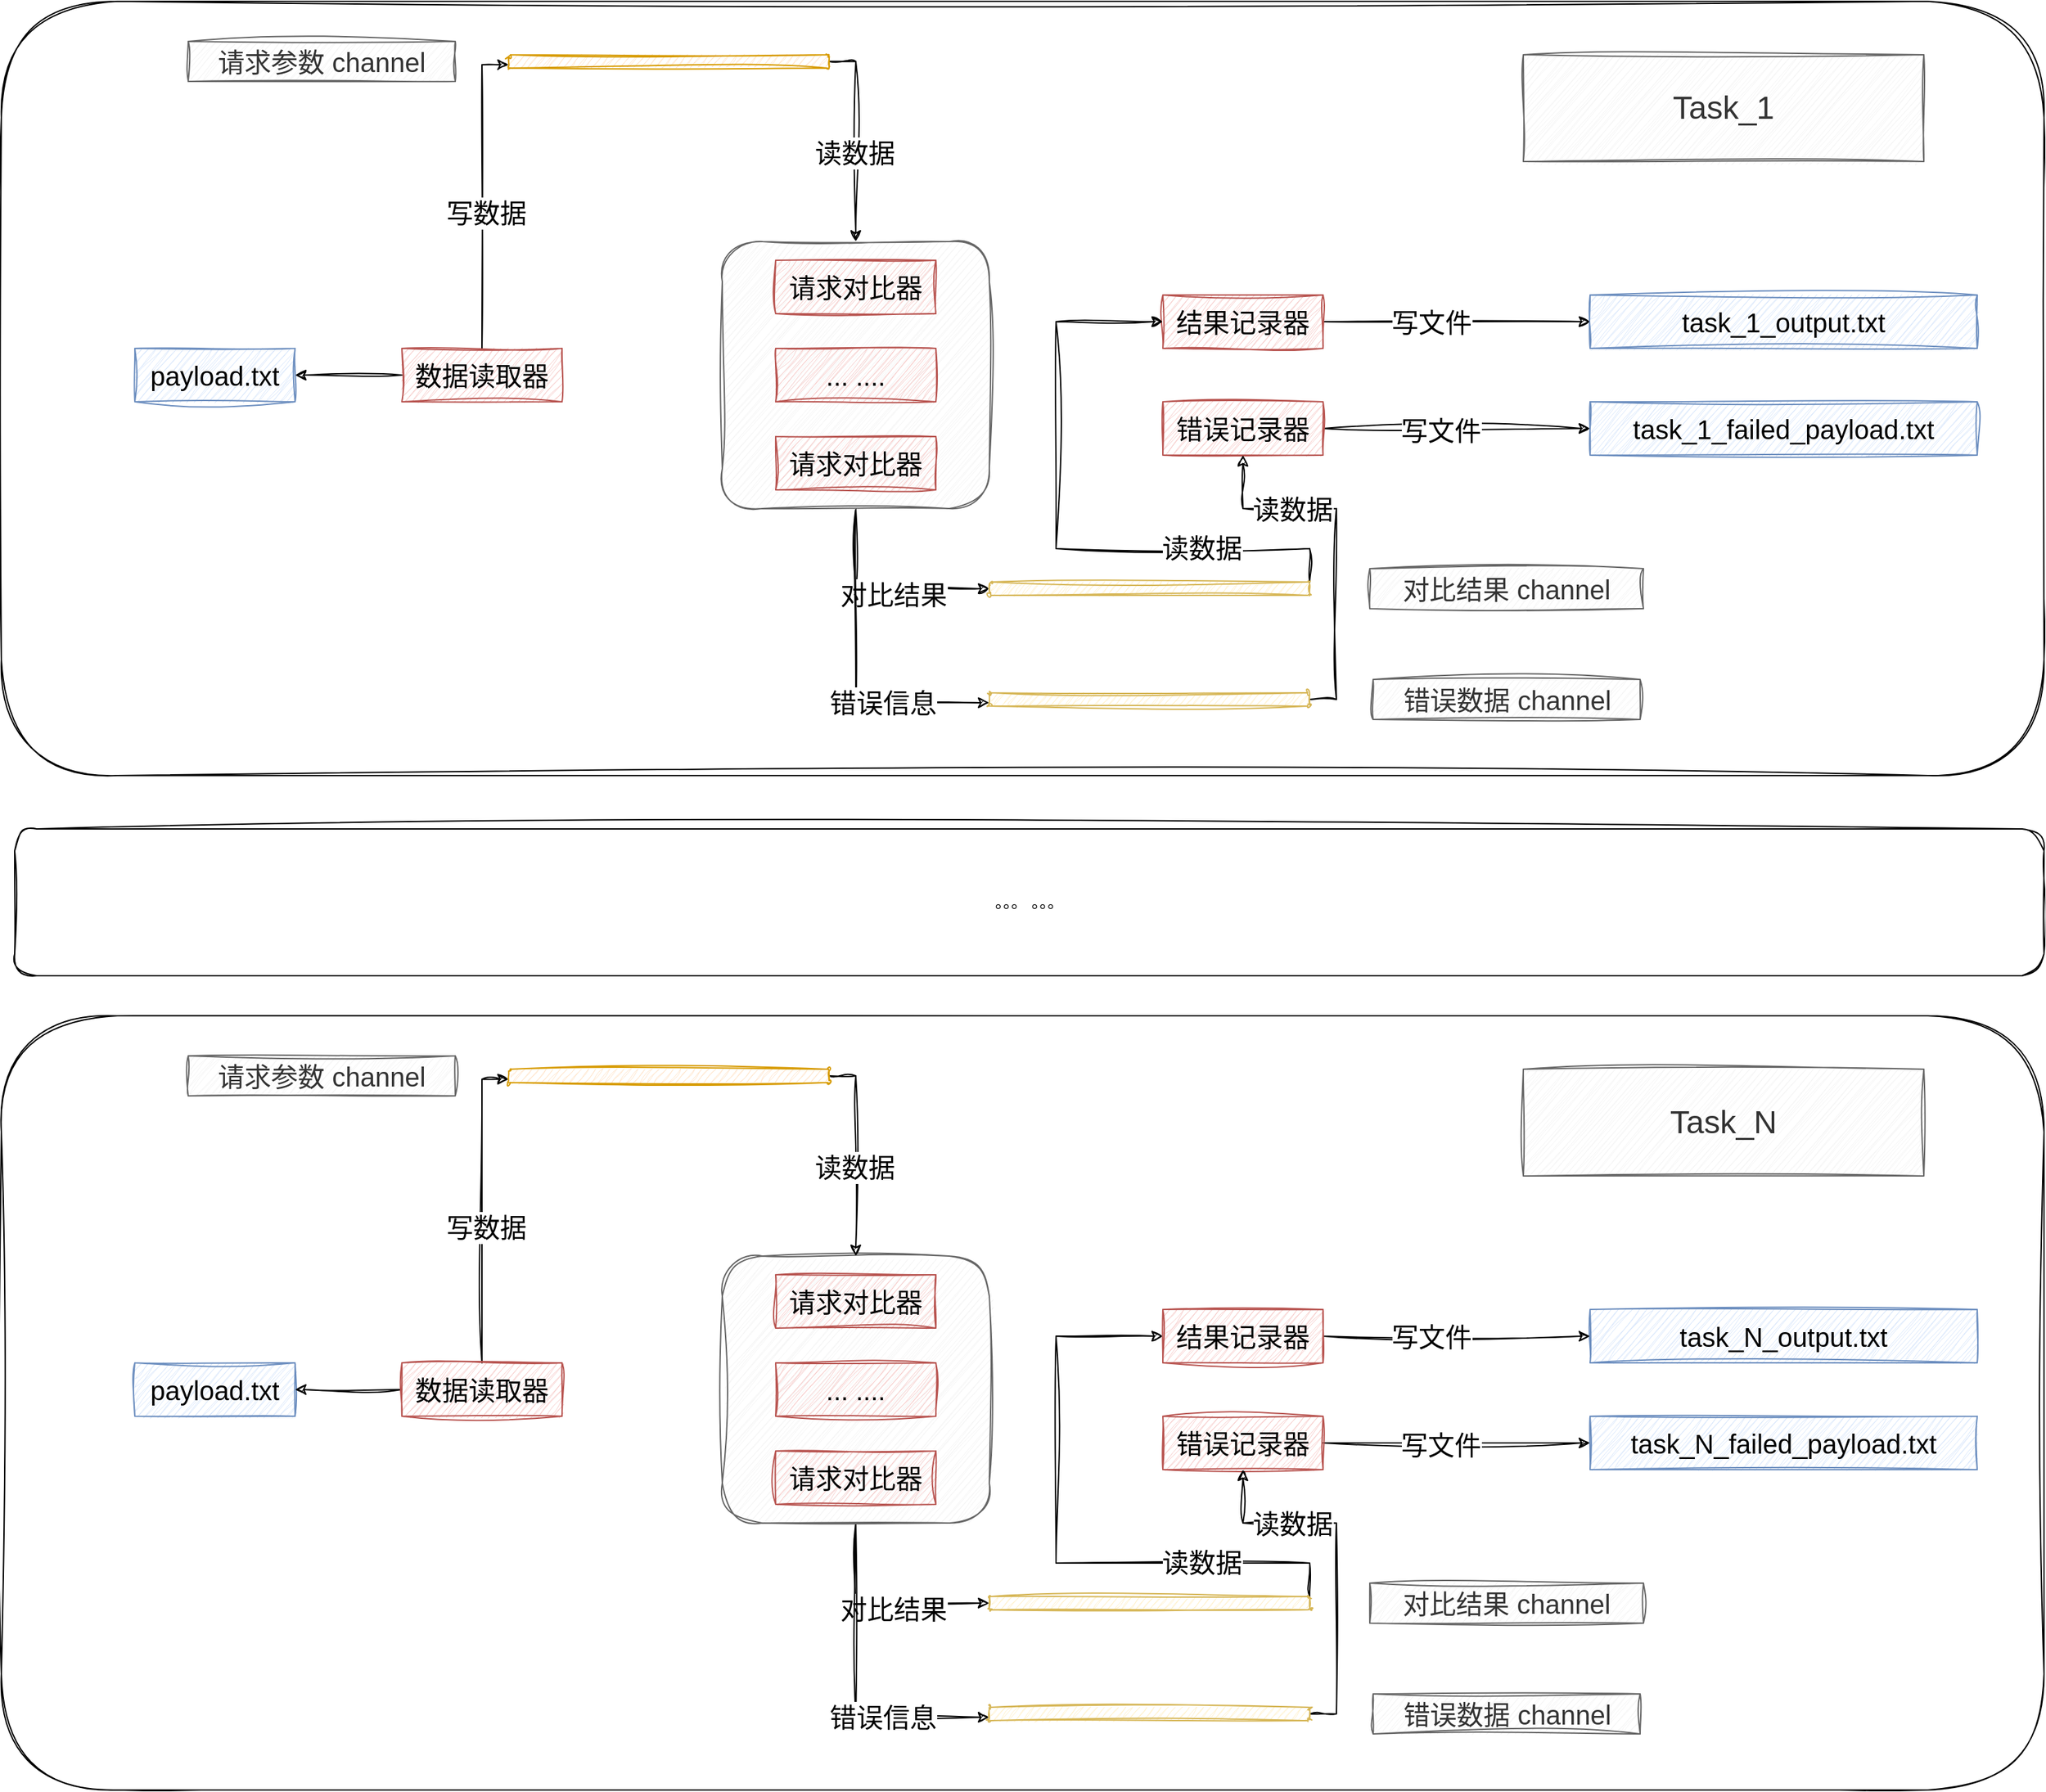 <mxfile version="27.1.4">
  <diagram name="第 1 页" id="gOwj-vQniG3H-YBWemjl">
    <mxGraphModel dx="2249" dy="1315" grid="1" gridSize="10" guides="1" tooltips="1" connect="1" arrows="1" fold="1" page="1" pageScale="1" pageWidth="4800" pageHeight="4800" math="0" shadow="0">
      <root>
        <mxCell id="0" />
        <mxCell id="1" parent="0" />
        <mxCell id="X8sbBprj1SlT98JKXLwf-49" value="" style="rounded=1;whiteSpace=wrap;html=1;sketch=1;curveFitting=1;jiggle=2;" vertex="1" parent="1">
          <mxGeometry x="380" y="600" width="1530" height="580" as="geometry" />
        </mxCell>
        <mxCell id="X8sbBprj1SlT98JKXLwf-50" style="edgeStyle=orthogonalEdgeStyle;rounded=0;orthogonalLoop=1;jettySize=auto;html=1;exitX=0.5;exitY=1;exitDx=0;exitDy=0;entryX=0;entryY=0.5;entryDx=0;entryDy=0;sketch=1;curveFitting=1;jiggle=2;" edge="1" parent="1" source="X8sbBprj1SlT98JKXLwf-54" target="X8sbBprj1SlT98JKXLwf-77">
          <mxGeometry relative="1" as="geometry" />
        </mxCell>
        <mxCell id="X8sbBprj1SlT98JKXLwf-51" value="对比结果" style="edgeLabel;html=1;align=center;verticalAlign=middle;resizable=0;points=[];fontSize=20;sketch=1;curveFitting=1;jiggle=2;" vertex="1" connectable="0" parent="X8sbBprj1SlT98JKXLwf-50">
          <mxGeometry x="0.1" y="-4" relative="1" as="geometry">
            <mxPoint as="offset" />
          </mxGeometry>
        </mxCell>
        <mxCell id="X8sbBprj1SlT98JKXLwf-52" style="edgeStyle=orthogonalEdgeStyle;rounded=0;orthogonalLoop=1;jettySize=auto;html=1;exitX=0.5;exitY=1;exitDx=0;exitDy=0;entryX=0;entryY=0.75;entryDx=0;entryDy=0;sketch=1;curveFitting=1;jiggle=2;" edge="1" parent="1" source="X8sbBprj1SlT98JKXLwf-54" target="X8sbBprj1SlT98JKXLwf-81">
          <mxGeometry relative="1" as="geometry" />
        </mxCell>
        <mxCell id="X8sbBprj1SlT98JKXLwf-53" value="错误信息" style="edgeLabel;html=1;align=center;verticalAlign=middle;resizable=0;points=[];fontSize=20;sketch=1;curveFitting=1;jiggle=2;" vertex="1" connectable="0" parent="X8sbBprj1SlT98JKXLwf-52">
          <mxGeometry x="0.348" y="2" relative="1" as="geometry">
            <mxPoint y="1" as="offset" />
          </mxGeometry>
        </mxCell>
        <mxCell id="X8sbBprj1SlT98JKXLwf-54" value="" style="rounded=1;whiteSpace=wrap;html=1;fillColor=#f5f5f5;fontColor=#333333;strokeColor=#666666;sketch=1;curveFitting=1;jiggle=2;" vertex="1" parent="1">
          <mxGeometry x="920" y="780" width="200" height="200" as="geometry" />
        </mxCell>
        <mxCell id="X8sbBprj1SlT98JKXLwf-55" value="payload.txt" style="rounded=0;whiteSpace=wrap;html=1;fillColor=#dae8fc;strokeColor=#6c8ebf;fontSize=20;sketch=1;curveFitting=1;jiggle=2;" vertex="1" parent="1">
          <mxGeometry x="480" y="860" width="120" height="40" as="geometry" />
        </mxCell>
        <mxCell id="X8sbBprj1SlT98JKXLwf-56" value="请求对比器" style="rounded=0;whiteSpace=wrap;html=1;fontSize=20;fillColor=#f8cecc;strokeColor=#b85450;sketch=1;curveFitting=1;jiggle=2;" vertex="1" parent="1">
          <mxGeometry x="960" y="794" width="120" height="40" as="geometry" />
        </mxCell>
        <mxCell id="X8sbBprj1SlT98JKXLwf-57" value="task_1_output.txt" style="rounded=0;whiteSpace=wrap;html=1;fontSize=20;fillColor=#dae8fc;strokeColor=#6c8ebf;sketch=1;curveFitting=1;jiggle=2;" vertex="1" parent="1">
          <mxGeometry x="1570" y="820" width="290" height="40" as="geometry" />
        </mxCell>
        <mxCell id="X8sbBprj1SlT98JKXLwf-58" value="task_1_failed_payload.txt" style="rounded=0;whiteSpace=wrap;html=1;fontSize=20;fillColor=#dae8fc;strokeColor=#6c8ebf;sketch=1;curveFitting=1;jiggle=2;" vertex="1" parent="1">
          <mxGeometry x="1570" y="900" width="290" height="40" as="geometry" />
        </mxCell>
        <mxCell id="X8sbBprj1SlT98JKXLwf-59" value="请求对比器" style="rounded=0;whiteSpace=wrap;html=1;fontSize=20;fillColor=#f8cecc;strokeColor=#b85450;sketch=1;curveFitting=1;jiggle=2;" vertex="1" parent="1">
          <mxGeometry x="960" y="926" width="120" height="40" as="geometry" />
        </mxCell>
        <mxCell id="X8sbBprj1SlT98JKXLwf-60" style="edgeStyle=orthogonalEdgeStyle;rounded=0;orthogonalLoop=1;jettySize=auto;html=1;exitX=0;exitY=0.5;exitDx=0;exitDy=0;sketch=1;curveFitting=1;jiggle=2;" edge="1" parent="1" source="X8sbBprj1SlT98JKXLwf-63" target="X8sbBprj1SlT98JKXLwf-55">
          <mxGeometry relative="1" as="geometry" />
        </mxCell>
        <mxCell id="X8sbBprj1SlT98JKXLwf-61" style="edgeStyle=orthogonalEdgeStyle;rounded=0;orthogonalLoop=1;jettySize=auto;html=1;exitX=0.5;exitY=0;exitDx=0;exitDy=0;entryX=0;entryY=0.75;entryDx=0;entryDy=0;sketch=1;curveFitting=1;jiggle=2;" edge="1" parent="1" source="X8sbBprj1SlT98JKXLwf-63" target="X8sbBprj1SlT98JKXLwf-72">
          <mxGeometry relative="1" as="geometry" />
        </mxCell>
        <mxCell id="X8sbBprj1SlT98JKXLwf-62" value="写数据" style="edgeLabel;html=1;align=center;verticalAlign=middle;resizable=0;points=[];fontSize=20;sketch=1;curveFitting=1;jiggle=2;" vertex="1" connectable="0" parent="X8sbBprj1SlT98JKXLwf-61">
          <mxGeometry x="-0.119" y="-3" relative="1" as="geometry">
            <mxPoint as="offset" />
          </mxGeometry>
        </mxCell>
        <mxCell id="X8sbBprj1SlT98JKXLwf-63" value="数据读取器" style="rounded=0;whiteSpace=wrap;html=1;fillColor=#f8cecc;strokeColor=#b85450;fontSize=20;sketch=1;curveFitting=1;jiggle=2;" vertex="1" parent="1">
          <mxGeometry x="680" y="860" width="120" height="40" as="geometry" />
        </mxCell>
        <mxCell id="X8sbBprj1SlT98JKXLwf-64" style="edgeStyle=orthogonalEdgeStyle;rounded=0;orthogonalLoop=1;jettySize=auto;html=1;exitX=1;exitY=0.5;exitDx=0;exitDy=0;entryX=0;entryY=0.5;entryDx=0;entryDy=0;sketch=1;curveFitting=1;jiggle=2;" edge="1" parent="1" source="X8sbBprj1SlT98JKXLwf-66" target="X8sbBprj1SlT98JKXLwf-57">
          <mxGeometry relative="1" as="geometry" />
        </mxCell>
        <mxCell id="X8sbBprj1SlT98JKXLwf-65" value="写文件" style="edgeLabel;html=1;align=center;verticalAlign=middle;resizable=0;points=[];fontSize=20;sketch=1;curveFitting=1;jiggle=2;" vertex="1" connectable="0" parent="X8sbBprj1SlT98JKXLwf-64">
          <mxGeometry x="-0.19" relative="1" as="geometry">
            <mxPoint as="offset" />
          </mxGeometry>
        </mxCell>
        <mxCell id="X8sbBprj1SlT98JKXLwf-66" value="结果记录器" style="rounded=0;whiteSpace=wrap;html=1;fontSize=20;fillColor=#f8cecc;strokeColor=#b85450;sketch=1;curveFitting=1;jiggle=2;" vertex="1" parent="1">
          <mxGeometry x="1250" y="820" width="120" height="40" as="geometry" />
        </mxCell>
        <mxCell id="X8sbBprj1SlT98JKXLwf-67" style="edgeStyle=orthogonalEdgeStyle;rounded=0;orthogonalLoop=1;jettySize=auto;html=1;exitX=1;exitY=0.5;exitDx=0;exitDy=0;sketch=1;curveFitting=1;jiggle=2;" edge="1" parent="1" source="X8sbBprj1SlT98JKXLwf-69" target="X8sbBprj1SlT98JKXLwf-58">
          <mxGeometry relative="1" as="geometry" />
        </mxCell>
        <mxCell id="X8sbBprj1SlT98JKXLwf-68" value="写文件" style="edgeLabel;html=1;align=center;verticalAlign=middle;resizable=0;points=[];fontSize=20;sketch=1;curveFitting=1;jiggle=2;" vertex="1" connectable="0" parent="X8sbBprj1SlT98JKXLwf-67">
          <mxGeometry x="-0.12" y="-1" relative="1" as="geometry">
            <mxPoint as="offset" />
          </mxGeometry>
        </mxCell>
        <mxCell id="X8sbBprj1SlT98JKXLwf-69" value="错误记录器" style="rounded=0;whiteSpace=wrap;html=1;fontSize=20;fillColor=#f8cecc;strokeColor=#b85450;sketch=1;curveFitting=1;jiggle=2;" vertex="1" parent="1">
          <mxGeometry x="1250" y="900" width="120" height="40" as="geometry" />
        </mxCell>
        <mxCell id="X8sbBprj1SlT98JKXLwf-70" style="edgeStyle=orthogonalEdgeStyle;rounded=0;orthogonalLoop=1;jettySize=auto;html=1;exitX=1;exitY=0.5;exitDx=0;exitDy=0;sketch=1;curveFitting=1;jiggle=2;" edge="1" parent="1" source="X8sbBprj1SlT98JKXLwf-72" target="X8sbBprj1SlT98JKXLwf-54">
          <mxGeometry relative="1" as="geometry" />
        </mxCell>
        <mxCell id="X8sbBprj1SlT98JKXLwf-71" value="读数据" style="edgeLabel;html=1;align=center;verticalAlign=middle;resizable=0;points=[];fontSize=20;sketch=1;curveFitting=1;jiggle=2;" vertex="1" connectable="0" parent="X8sbBprj1SlT98JKXLwf-70">
          <mxGeometry x="0.136" y="-1" relative="1" as="geometry">
            <mxPoint as="offset" />
          </mxGeometry>
        </mxCell>
        <mxCell id="X8sbBprj1SlT98JKXLwf-72" value="" style="rounded=1;whiteSpace=wrap;html=1;fillColor=#ffe6cc;strokeColor=#d79b00;sketch=1;curveFitting=1;jiggle=2;" vertex="1" parent="1">
          <mxGeometry x="760" y="640" width="240" height="10" as="geometry" />
        </mxCell>
        <mxCell id="X8sbBprj1SlT98JKXLwf-73" value="请求参数 channel" style="text;html=1;align=center;verticalAlign=middle;whiteSpace=wrap;rounded=0;fontSize=20;fillColor=#f5f5f5;strokeColor=#666666;fontColor=#333333;sketch=1;curveFitting=1;jiggle=2;" vertex="1" parent="1">
          <mxGeometry x="520" y="630" width="200" height="30" as="geometry" />
        </mxCell>
        <mxCell id="X8sbBprj1SlT98JKXLwf-74" value="... ...." style="rounded=0;whiteSpace=wrap;html=1;fontSize=20;fillColor=#f8cecc;strokeColor=#b85450;sketch=1;curveFitting=1;jiggle=2;" vertex="1" parent="1">
          <mxGeometry x="960" y="860" width="120" height="40" as="geometry" />
        </mxCell>
        <mxCell id="X8sbBprj1SlT98JKXLwf-75" style="edgeStyle=orthogonalEdgeStyle;rounded=0;orthogonalLoop=1;jettySize=auto;html=1;exitX=1;exitY=0;exitDx=0;exitDy=0;entryX=0;entryY=0.5;entryDx=0;entryDy=0;sketch=1;curveFitting=1;jiggle=2;" edge="1" parent="1" source="X8sbBprj1SlT98JKXLwf-77" target="X8sbBprj1SlT98JKXLwf-66">
          <mxGeometry relative="1" as="geometry">
            <Array as="points">
              <mxPoint x="1360" y="1010" />
              <mxPoint x="1170" y="1010" />
              <mxPoint x="1170" y="840" />
            </Array>
          </mxGeometry>
        </mxCell>
        <mxCell id="X8sbBprj1SlT98JKXLwf-76" value="读数据" style="edgeLabel;html=1;align=center;verticalAlign=middle;resizable=0;points=[];fontSize=20;sketch=1;curveFitting=1;jiggle=2;" vertex="1" connectable="0" parent="X8sbBprj1SlT98JKXLwf-75">
          <mxGeometry x="-0.542" y="-1" relative="1" as="geometry">
            <mxPoint as="offset" />
          </mxGeometry>
        </mxCell>
        <mxCell id="X8sbBprj1SlT98JKXLwf-77" value="" style="rounded=1;whiteSpace=wrap;html=1;fillColor=#fff2cc;strokeColor=#d6b656;sketch=1;curveFitting=1;jiggle=2;" vertex="1" parent="1">
          <mxGeometry x="1120" y="1035" width="240" height="10" as="geometry" />
        </mxCell>
        <mxCell id="X8sbBprj1SlT98JKXLwf-78" value="对比结果 channel" style="text;html=1;align=center;verticalAlign=middle;whiteSpace=wrap;rounded=0;fontSize=20;fillColor=#f5f5f5;fontColor=#333333;strokeColor=#666666;sketch=1;curveFitting=1;jiggle=2;" vertex="1" parent="1">
          <mxGeometry x="1405" y="1025" width="205" height="30" as="geometry" />
        </mxCell>
        <mxCell id="X8sbBprj1SlT98JKXLwf-79" style="edgeStyle=orthogonalEdgeStyle;rounded=0;orthogonalLoop=1;jettySize=auto;html=1;exitX=1;exitY=0.5;exitDx=0;exitDy=0;entryX=0.5;entryY=1;entryDx=0;entryDy=0;sketch=1;curveFitting=1;jiggle=2;" edge="1" parent="1" source="X8sbBprj1SlT98JKXLwf-81" target="X8sbBprj1SlT98JKXLwf-69">
          <mxGeometry relative="1" as="geometry">
            <Array as="points">
              <mxPoint x="1380" y="1123" />
              <mxPoint x="1380" y="980" />
              <mxPoint x="1310" y="980" />
            </Array>
          </mxGeometry>
        </mxCell>
        <mxCell id="X8sbBprj1SlT98JKXLwf-80" value="读数据" style="edgeLabel;html=1;align=center;verticalAlign=middle;resizable=0;points=[];fontSize=20;sketch=1;curveFitting=1;jiggle=2;" vertex="1" connectable="0" parent="X8sbBprj1SlT98JKXLwf-79">
          <mxGeometry x="0.436" relative="1" as="geometry">
            <mxPoint as="offset" />
          </mxGeometry>
        </mxCell>
        <mxCell id="X8sbBprj1SlT98JKXLwf-81" value="" style="rounded=1;whiteSpace=wrap;html=1;fillColor=#fff2cc;strokeColor=#d6b656;sketch=1;curveFitting=1;jiggle=2;" vertex="1" parent="1">
          <mxGeometry x="1120" y="1118" width="240" height="10" as="geometry" />
        </mxCell>
        <mxCell id="X8sbBprj1SlT98JKXLwf-82" value="错误数据 channel" style="text;html=1;align=center;verticalAlign=middle;whiteSpace=wrap;rounded=0;fontSize=20;fillColor=#f5f5f5;fontColor=#333333;strokeColor=#666666;sketch=1;curveFitting=1;jiggle=2;" vertex="1" parent="1">
          <mxGeometry x="1407.5" y="1108" width="200" height="30" as="geometry" />
        </mxCell>
        <mxCell id="X8sbBprj1SlT98JKXLwf-83" value="&lt;font style=&quot;font-size: 24px;&quot;&gt;Task_1&lt;/font&gt;" style="text;html=1;align=center;verticalAlign=middle;whiteSpace=wrap;rounded=0;fillColor=#f5f5f5;strokeColor=#666666;fontColor=#333333;sketch=1;curveFitting=1;jiggle=2;" vertex="1" parent="1">
          <mxGeometry x="1520" y="640" width="300" height="80" as="geometry" />
        </mxCell>
        <mxCell id="X8sbBprj1SlT98JKXLwf-121" value="" style="rounded=1;whiteSpace=wrap;html=1;sketch=1;curveFitting=1;jiggle=2;" vertex="1" parent="1">
          <mxGeometry x="380" y="1360" width="1530" height="580" as="geometry" />
        </mxCell>
        <mxCell id="X8sbBprj1SlT98JKXLwf-122" style="edgeStyle=orthogonalEdgeStyle;rounded=0;orthogonalLoop=1;jettySize=auto;html=1;exitX=0.5;exitY=1;exitDx=0;exitDy=0;entryX=0;entryY=0.5;entryDx=0;entryDy=0;sketch=1;curveFitting=1;jiggle=2;" edge="1" parent="1" source="X8sbBprj1SlT98JKXLwf-126" target="X8sbBprj1SlT98JKXLwf-149">
          <mxGeometry relative="1" as="geometry" />
        </mxCell>
        <mxCell id="X8sbBprj1SlT98JKXLwf-123" value="对比结果" style="edgeLabel;html=1;align=center;verticalAlign=middle;resizable=0;points=[];fontSize=20;sketch=1;curveFitting=1;jiggle=2;" vertex="1" connectable="0" parent="X8sbBprj1SlT98JKXLwf-122">
          <mxGeometry x="0.1" y="-4" relative="1" as="geometry">
            <mxPoint as="offset" />
          </mxGeometry>
        </mxCell>
        <mxCell id="X8sbBprj1SlT98JKXLwf-124" style="edgeStyle=orthogonalEdgeStyle;rounded=0;orthogonalLoop=1;jettySize=auto;html=1;exitX=0.5;exitY=1;exitDx=0;exitDy=0;entryX=0;entryY=0.75;entryDx=0;entryDy=0;sketch=1;curveFitting=1;jiggle=2;" edge="1" parent="1" source="X8sbBprj1SlT98JKXLwf-126" target="X8sbBprj1SlT98JKXLwf-153">
          <mxGeometry relative="1" as="geometry" />
        </mxCell>
        <mxCell id="X8sbBprj1SlT98JKXLwf-125" value="错误信息" style="edgeLabel;html=1;align=center;verticalAlign=middle;resizable=0;points=[];fontSize=20;sketch=1;curveFitting=1;jiggle=2;" vertex="1" connectable="0" parent="X8sbBprj1SlT98JKXLwf-124">
          <mxGeometry x="0.348" y="2" relative="1" as="geometry">
            <mxPoint y="1" as="offset" />
          </mxGeometry>
        </mxCell>
        <mxCell id="X8sbBprj1SlT98JKXLwf-126" value="" style="rounded=1;whiteSpace=wrap;html=1;fillColor=#f5f5f5;fontColor=#333333;strokeColor=#666666;sketch=1;curveFitting=1;jiggle=2;" vertex="1" parent="1">
          <mxGeometry x="920" y="1540" width="200" height="200" as="geometry" />
        </mxCell>
        <mxCell id="X8sbBprj1SlT98JKXLwf-127" value="payload.txt" style="rounded=0;whiteSpace=wrap;html=1;fillColor=#dae8fc;strokeColor=#6c8ebf;fontSize=20;sketch=1;curveFitting=1;jiggle=2;" vertex="1" parent="1">
          <mxGeometry x="480" y="1620" width="120" height="40" as="geometry" />
        </mxCell>
        <mxCell id="X8sbBprj1SlT98JKXLwf-128" value="请求对比器" style="rounded=0;whiteSpace=wrap;html=1;fontSize=20;fillColor=#f8cecc;strokeColor=#b85450;sketch=1;curveFitting=1;jiggle=2;" vertex="1" parent="1">
          <mxGeometry x="960" y="1554" width="120" height="40" as="geometry" />
        </mxCell>
        <mxCell id="X8sbBprj1SlT98JKXLwf-129" value="task_N_output.txt" style="rounded=0;whiteSpace=wrap;html=1;fontSize=20;fillColor=#dae8fc;strokeColor=#6c8ebf;sketch=1;curveFitting=1;jiggle=2;" vertex="1" parent="1">
          <mxGeometry x="1570" y="1580" width="290" height="40" as="geometry" />
        </mxCell>
        <mxCell id="X8sbBprj1SlT98JKXLwf-130" value="task_N_failed_payload.txt" style="rounded=0;whiteSpace=wrap;html=1;fontSize=20;fillColor=#dae8fc;strokeColor=#6c8ebf;sketch=1;curveFitting=1;jiggle=2;" vertex="1" parent="1">
          <mxGeometry x="1570" y="1660" width="290" height="40" as="geometry" />
        </mxCell>
        <mxCell id="X8sbBprj1SlT98JKXLwf-131" value="请求对比器" style="rounded=0;whiteSpace=wrap;html=1;fontSize=20;fillColor=#f8cecc;strokeColor=#b85450;sketch=1;curveFitting=1;jiggle=2;" vertex="1" parent="1">
          <mxGeometry x="960" y="1686" width="120" height="40" as="geometry" />
        </mxCell>
        <mxCell id="X8sbBprj1SlT98JKXLwf-132" style="edgeStyle=orthogonalEdgeStyle;rounded=0;orthogonalLoop=1;jettySize=auto;html=1;exitX=0;exitY=0.5;exitDx=0;exitDy=0;sketch=1;curveFitting=1;jiggle=2;" edge="1" parent="1" source="X8sbBprj1SlT98JKXLwf-135" target="X8sbBprj1SlT98JKXLwf-127">
          <mxGeometry relative="1" as="geometry" />
        </mxCell>
        <mxCell id="X8sbBprj1SlT98JKXLwf-133" style="edgeStyle=orthogonalEdgeStyle;rounded=0;orthogonalLoop=1;jettySize=auto;html=1;exitX=0.5;exitY=0;exitDx=0;exitDy=0;entryX=0;entryY=0.75;entryDx=0;entryDy=0;sketch=1;curveFitting=1;jiggle=2;" edge="1" parent="1" source="X8sbBprj1SlT98JKXLwf-135" target="X8sbBprj1SlT98JKXLwf-144">
          <mxGeometry relative="1" as="geometry" />
        </mxCell>
        <mxCell id="X8sbBprj1SlT98JKXLwf-134" value="写数据" style="edgeLabel;html=1;align=center;verticalAlign=middle;resizable=0;points=[];fontSize=20;sketch=1;curveFitting=1;jiggle=2;" vertex="1" connectable="0" parent="X8sbBprj1SlT98JKXLwf-133">
          <mxGeometry x="-0.119" y="-3" relative="1" as="geometry">
            <mxPoint as="offset" />
          </mxGeometry>
        </mxCell>
        <mxCell id="X8sbBprj1SlT98JKXLwf-135" value="数据读取器" style="rounded=0;whiteSpace=wrap;html=1;fillColor=#f8cecc;strokeColor=#b85450;fontSize=20;sketch=1;curveFitting=1;jiggle=2;" vertex="1" parent="1">
          <mxGeometry x="680" y="1620" width="120" height="40" as="geometry" />
        </mxCell>
        <mxCell id="X8sbBprj1SlT98JKXLwf-136" style="edgeStyle=orthogonalEdgeStyle;rounded=0;orthogonalLoop=1;jettySize=auto;html=1;exitX=1;exitY=0.5;exitDx=0;exitDy=0;entryX=0;entryY=0.5;entryDx=0;entryDy=0;sketch=1;curveFitting=1;jiggle=2;" edge="1" parent="1" source="X8sbBprj1SlT98JKXLwf-138" target="X8sbBprj1SlT98JKXLwf-129">
          <mxGeometry relative="1" as="geometry" />
        </mxCell>
        <mxCell id="X8sbBprj1SlT98JKXLwf-137" value="写文件" style="edgeLabel;html=1;align=center;verticalAlign=middle;resizable=0;points=[];fontSize=20;sketch=1;curveFitting=1;jiggle=2;" vertex="1" connectable="0" parent="X8sbBprj1SlT98JKXLwf-136">
          <mxGeometry x="-0.19" relative="1" as="geometry">
            <mxPoint as="offset" />
          </mxGeometry>
        </mxCell>
        <mxCell id="X8sbBprj1SlT98JKXLwf-138" value="结果记录器" style="rounded=0;whiteSpace=wrap;html=1;fontSize=20;fillColor=#f8cecc;strokeColor=#b85450;sketch=1;curveFitting=1;jiggle=2;" vertex="1" parent="1">
          <mxGeometry x="1250" y="1580" width="120" height="40" as="geometry" />
        </mxCell>
        <mxCell id="X8sbBprj1SlT98JKXLwf-139" style="edgeStyle=orthogonalEdgeStyle;rounded=0;orthogonalLoop=1;jettySize=auto;html=1;exitX=1;exitY=0.5;exitDx=0;exitDy=0;sketch=1;curveFitting=1;jiggle=2;" edge="1" parent="1" source="X8sbBprj1SlT98JKXLwf-141" target="X8sbBprj1SlT98JKXLwf-130">
          <mxGeometry relative="1" as="geometry" />
        </mxCell>
        <mxCell id="X8sbBprj1SlT98JKXLwf-140" value="写文件" style="edgeLabel;html=1;align=center;verticalAlign=middle;resizable=0;points=[];fontSize=20;sketch=1;curveFitting=1;jiggle=2;" vertex="1" connectable="0" parent="X8sbBprj1SlT98JKXLwf-139">
          <mxGeometry x="-0.12" y="-1" relative="1" as="geometry">
            <mxPoint as="offset" />
          </mxGeometry>
        </mxCell>
        <mxCell id="X8sbBprj1SlT98JKXLwf-141" value="错误记录器" style="rounded=0;whiteSpace=wrap;html=1;fontSize=20;fillColor=#f8cecc;strokeColor=#b85450;sketch=1;curveFitting=1;jiggle=2;" vertex="1" parent="1">
          <mxGeometry x="1250" y="1660" width="120" height="40" as="geometry" />
        </mxCell>
        <mxCell id="X8sbBprj1SlT98JKXLwf-142" style="edgeStyle=orthogonalEdgeStyle;rounded=0;orthogonalLoop=1;jettySize=auto;html=1;exitX=1;exitY=0.5;exitDx=0;exitDy=0;sketch=1;curveFitting=1;jiggle=2;" edge="1" parent="1" source="X8sbBprj1SlT98JKXLwf-144" target="X8sbBprj1SlT98JKXLwf-126">
          <mxGeometry relative="1" as="geometry" />
        </mxCell>
        <mxCell id="X8sbBprj1SlT98JKXLwf-143" value="读数据" style="edgeLabel;html=1;align=center;verticalAlign=middle;resizable=0;points=[];fontSize=20;sketch=1;curveFitting=1;jiggle=2;" vertex="1" connectable="0" parent="X8sbBprj1SlT98JKXLwf-142">
          <mxGeometry x="0.136" y="-1" relative="1" as="geometry">
            <mxPoint as="offset" />
          </mxGeometry>
        </mxCell>
        <mxCell id="X8sbBprj1SlT98JKXLwf-144" value="" style="rounded=1;whiteSpace=wrap;html=1;fillColor=#ffe6cc;strokeColor=#d79b00;sketch=1;curveFitting=1;jiggle=2;" vertex="1" parent="1">
          <mxGeometry x="760" y="1400" width="240" height="10" as="geometry" />
        </mxCell>
        <mxCell id="X8sbBprj1SlT98JKXLwf-145" value="请求参数 channel" style="text;html=1;align=center;verticalAlign=middle;whiteSpace=wrap;rounded=0;fontSize=20;fillColor=#f5f5f5;strokeColor=#666666;fontColor=#333333;sketch=1;curveFitting=1;jiggle=2;" vertex="1" parent="1">
          <mxGeometry x="520" y="1390" width="200" height="30" as="geometry" />
        </mxCell>
        <mxCell id="X8sbBprj1SlT98JKXLwf-146" value="... ...." style="rounded=0;whiteSpace=wrap;html=1;fontSize=20;fillColor=#f8cecc;strokeColor=#b85450;sketch=1;curveFitting=1;jiggle=2;" vertex="1" parent="1">
          <mxGeometry x="960" y="1620" width="120" height="40" as="geometry" />
        </mxCell>
        <mxCell id="X8sbBprj1SlT98JKXLwf-147" style="edgeStyle=orthogonalEdgeStyle;rounded=0;orthogonalLoop=1;jettySize=auto;html=1;exitX=1;exitY=0;exitDx=0;exitDy=0;entryX=0;entryY=0.5;entryDx=0;entryDy=0;sketch=1;curveFitting=1;jiggle=2;" edge="1" parent="1" source="X8sbBprj1SlT98JKXLwf-149" target="X8sbBprj1SlT98JKXLwf-138">
          <mxGeometry relative="1" as="geometry">
            <Array as="points">
              <mxPoint x="1360" y="1770" />
              <mxPoint x="1170" y="1770" />
              <mxPoint x="1170" y="1600" />
            </Array>
          </mxGeometry>
        </mxCell>
        <mxCell id="X8sbBprj1SlT98JKXLwf-148" value="读数据" style="edgeLabel;html=1;align=center;verticalAlign=middle;resizable=0;points=[];fontSize=20;sketch=1;curveFitting=1;jiggle=2;" vertex="1" connectable="0" parent="X8sbBprj1SlT98JKXLwf-147">
          <mxGeometry x="-0.542" y="-1" relative="1" as="geometry">
            <mxPoint as="offset" />
          </mxGeometry>
        </mxCell>
        <mxCell id="X8sbBprj1SlT98JKXLwf-149" value="" style="rounded=1;whiteSpace=wrap;html=1;fillColor=#fff2cc;strokeColor=#d6b656;sketch=1;curveFitting=1;jiggle=2;" vertex="1" parent="1">
          <mxGeometry x="1120" y="1795" width="240" height="10" as="geometry" />
        </mxCell>
        <mxCell id="X8sbBprj1SlT98JKXLwf-150" value="对比结果 channel" style="text;html=1;align=center;verticalAlign=middle;whiteSpace=wrap;rounded=0;fontSize=20;fillColor=#f5f5f5;fontColor=#333333;strokeColor=#666666;sketch=1;curveFitting=1;jiggle=2;" vertex="1" parent="1">
          <mxGeometry x="1405" y="1785" width="205" height="30" as="geometry" />
        </mxCell>
        <mxCell id="X8sbBprj1SlT98JKXLwf-151" style="edgeStyle=orthogonalEdgeStyle;rounded=0;orthogonalLoop=1;jettySize=auto;html=1;exitX=1;exitY=0.5;exitDx=0;exitDy=0;entryX=0.5;entryY=1;entryDx=0;entryDy=0;sketch=1;curveFitting=1;jiggle=2;" edge="1" parent="1" source="X8sbBprj1SlT98JKXLwf-153" target="X8sbBprj1SlT98JKXLwf-141">
          <mxGeometry relative="1" as="geometry">
            <Array as="points">
              <mxPoint x="1380" y="1883" />
              <mxPoint x="1380" y="1740" />
              <mxPoint x="1310" y="1740" />
            </Array>
          </mxGeometry>
        </mxCell>
        <mxCell id="X8sbBprj1SlT98JKXLwf-152" value="读数据" style="edgeLabel;html=1;align=center;verticalAlign=middle;resizable=0;points=[];fontSize=20;sketch=1;curveFitting=1;jiggle=2;" vertex="1" connectable="0" parent="X8sbBprj1SlT98JKXLwf-151">
          <mxGeometry x="0.436" relative="1" as="geometry">
            <mxPoint as="offset" />
          </mxGeometry>
        </mxCell>
        <mxCell id="X8sbBprj1SlT98JKXLwf-153" value="" style="rounded=1;whiteSpace=wrap;html=1;fillColor=#fff2cc;strokeColor=#d6b656;sketch=1;curveFitting=1;jiggle=2;" vertex="1" parent="1">
          <mxGeometry x="1120" y="1878" width="240" height="10" as="geometry" />
        </mxCell>
        <mxCell id="X8sbBprj1SlT98JKXLwf-154" value="错误数据 channel" style="text;html=1;align=center;verticalAlign=middle;whiteSpace=wrap;rounded=0;fontSize=20;fillColor=#f5f5f5;fontColor=#333333;strokeColor=#666666;sketch=1;curveFitting=1;jiggle=2;" vertex="1" parent="1">
          <mxGeometry x="1407.5" y="1868" width="200" height="30" as="geometry" />
        </mxCell>
        <mxCell id="X8sbBprj1SlT98JKXLwf-155" value="&lt;font style=&quot;font-size: 24px;&quot;&gt;Task_N&lt;/font&gt;" style="text;html=1;align=center;verticalAlign=middle;whiteSpace=wrap;rounded=0;fillColor=#f5f5f5;strokeColor=#666666;fontColor=#333333;sketch=1;curveFitting=1;jiggle=2;" vertex="1" parent="1">
          <mxGeometry x="1520" y="1400" width="300" height="80" as="geometry" />
        </mxCell>
        <mxCell id="X8sbBprj1SlT98JKXLwf-156" value="。。。 。。。" style="rounded=1;whiteSpace=wrap;html=1;sketch=1;curveFitting=1;jiggle=2;" vertex="1" parent="1">
          <mxGeometry x="390" y="1220" width="1520" height="110" as="geometry" />
        </mxCell>
      </root>
    </mxGraphModel>
  </diagram>
</mxfile>
